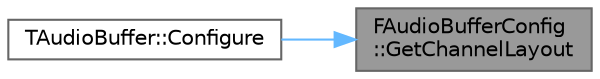 digraph "FAudioBufferConfig::GetChannelLayout"
{
 // INTERACTIVE_SVG=YES
 // LATEX_PDF_SIZE
  bgcolor="transparent";
  edge [fontname=Helvetica,fontsize=10,labelfontname=Helvetica,labelfontsize=10];
  node [fontname=Helvetica,fontsize=10,shape=box,height=0.2,width=0.4];
  rankdir="RL";
  Node1 [id="Node000001",label="FAudioBufferConfig\l::GetChannelLayout",height=0.2,width=0.4,color="gray40", fillcolor="grey60", style="filled", fontcolor="black",tooltip=" "];
  Node1 -> Node2 [id="edge1_Node000001_Node000002",dir="back",color="steelblue1",style="solid",tooltip=" "];
  Node2 [id="Node000002",label="TAudioBuffer::Configure",height=0.2,width=0.4,color="grey40", fillcolor="white", style="filled",URL="$d6/d2f/classTAudioBuffer.html#a0d8a108058985eab3d5400eb665b43b5",tooltip=" "];
}
